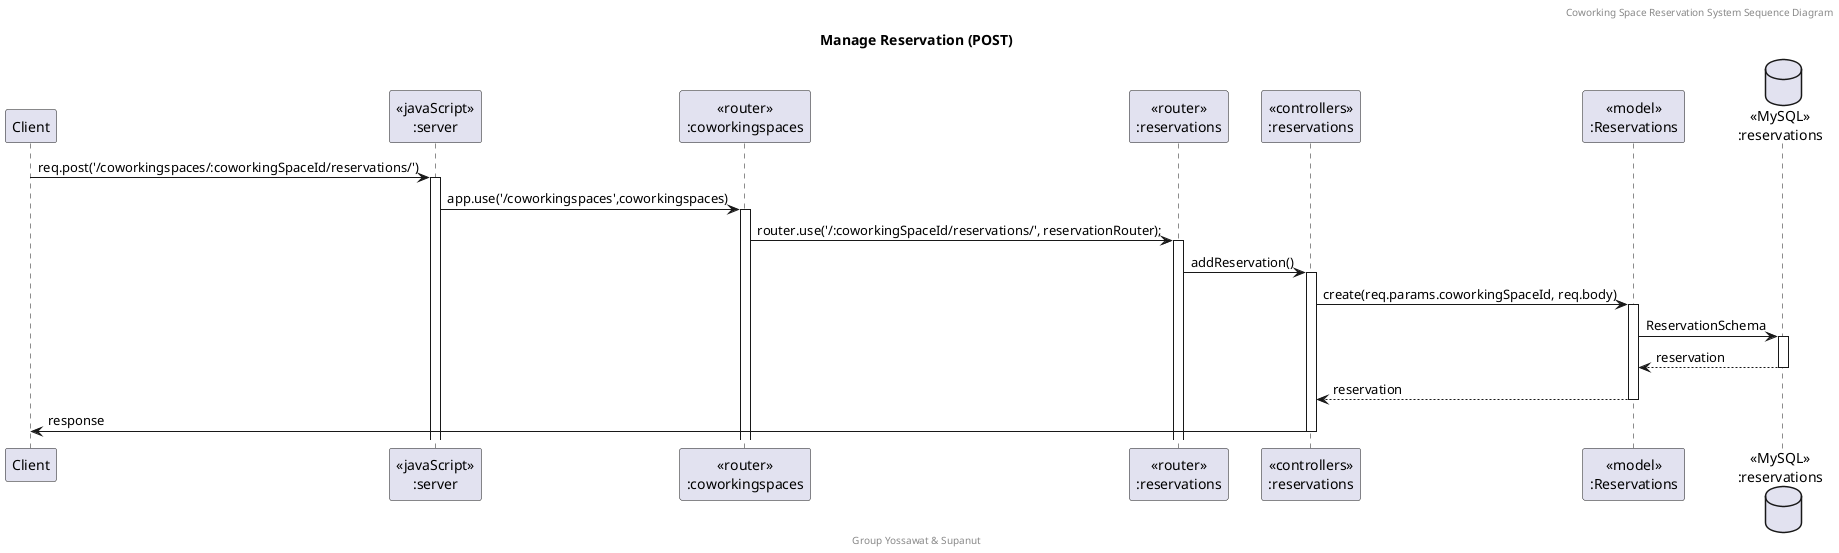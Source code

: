 @startuml Manage Reservation (POST)

header Coworking Space Reservation System Sequence Diagram
footer Group Yossawat & Supanut
title "Manage Reservation (POST)"

participant "Client" as client
participant "<<javaScript>>\n:server" as server
participant "<<router>>\n:coworkingspaces" as routerCoworkingSpaces
participant "<<router>>\n:reservations" as routerReservations
participant "<<controllers>>\n:reservations" as controllersReservations
participant "<<model>>\n:Reservations" as modelReservation
database "<<MySQL>>\n:reservations" as ReservationsDatabase

client -> server ++:req.post('/coworkingspaces/:coworkingSpaceId/reservations/')
server -> routerCoworkingSpaces ++:app.use('/coworkingspaces',coworkingspaces)
routerCoworkingSpaces -> routerReservations ++:router.use('/:coworkingSpaceId/reservations/', reservationRouter);
routerReservations -> controllersReservations ++: addReservation()
controllersReservations -> modelReservation ++: create(req.params.coworkingSpaceId, req.body)
modelReservation -> ReservationsDatabase ++: ReservationSchema
ReservationsDatabase --> modelReservation --: reservation
controllersReservations <-- modelReservation --: reservation
controllersReservations -> client --:response

@enduml
